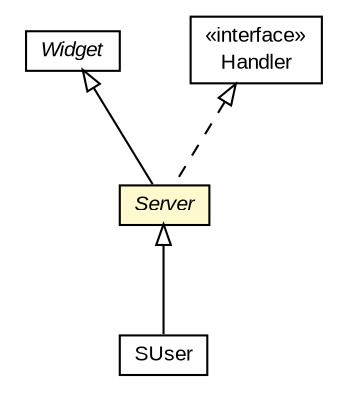 #!/usr/local/bin/dot
#
# Class diagram 
# Generated by UMLGraph version 5.3 (http://www.umlgraph.org/)
#

digraph G {
	edge [fontname="arial",fontsize=10,labelfontname="arial",labelfontsize=10];
	node [fontname="arial",fontsize=10,shape=plaintext];
	nodesep=0.25;
	ranksep=0.5;
	// context.arch.widget.Widget
	c92980 [label=<<table title="context.arch.widget.Widget" border="0" cellborder="1" cellspacing="0" cellpadding="2" port="p" href="../widget/Widget.html">
		<tr><td><table border="0" cellspacing="0" cellpadding="1">
<tr><td align="center" balign="center"><font face="arial italic"> Widget </font></td></tr>
		</table></td></tr>
		</table>>, fontname="arial", fontcolor="black", fontsize=10.0];
	// context.arch.handler.Handler
	c92989 [label=<<table title="context.arch.handler.Handler" border="0" cellborder="1" cellspacing="0" cellpadding="2" port="p" href="../handler/Handler.html">
		<tr><td><table border="0" cellspacing="0" cellpadding="1">
<tr><td align="center" balign="center"> &#171;interface&#187; </td></tr>
<tr><td align="center" balign="center"> Handler </td></tr>
		</table></td></tr>
		</table>>, fontname="arial", fontcolor="black", fontsize=10.0];
	// context.arch.server.SUser
	c93095 [label=<<table title="context.arch.server.SUser" border="0" cellborder="1" cellspacing="0" cellpadding="2" port="p" href="./SUser.html">
		<tr><td><table border="0" cellspacing="0" cellpadding="1">
<tr><td align="center" balign="center"> SUser </td></tr>
		</table></td></tr>
		</table>>, fontname="arial", fontcolor="black", fontsize=10.0];
	// context.arch.server.Server
	c93096 [label=<<table title="context.arch.server.Server" border="0" cellborder="1" cellspacing="0" cellpadding="2" port="p" bgcolor="lemonChiffon" href="./Server.html">
		<tr><td><table border="0" cellspacing="0" cellpadding="1">
<tr><td align="center" balign="center"><font face="arial italic"> Server </font></td></tr>
		</table></td></tr>
		</table>>, fontname="arial", fontcolor="black", fontsize=10.0];
	//context.arch.server.SUser extends context.arch.server.Server
	c93096:p -> c93095:p [dir=back,arrowtail=empty];
	//context.arch.server.Server extends context.arch.widget.Widget
	c92980:p -> c93096:p [dir=back,arrowtail=empty];
	//context.arch.server.Server implements context.arch.handler.Handler
	c92989:p -> c93096:p [dir=back,arrowtail=empty,style=dashed];
}


